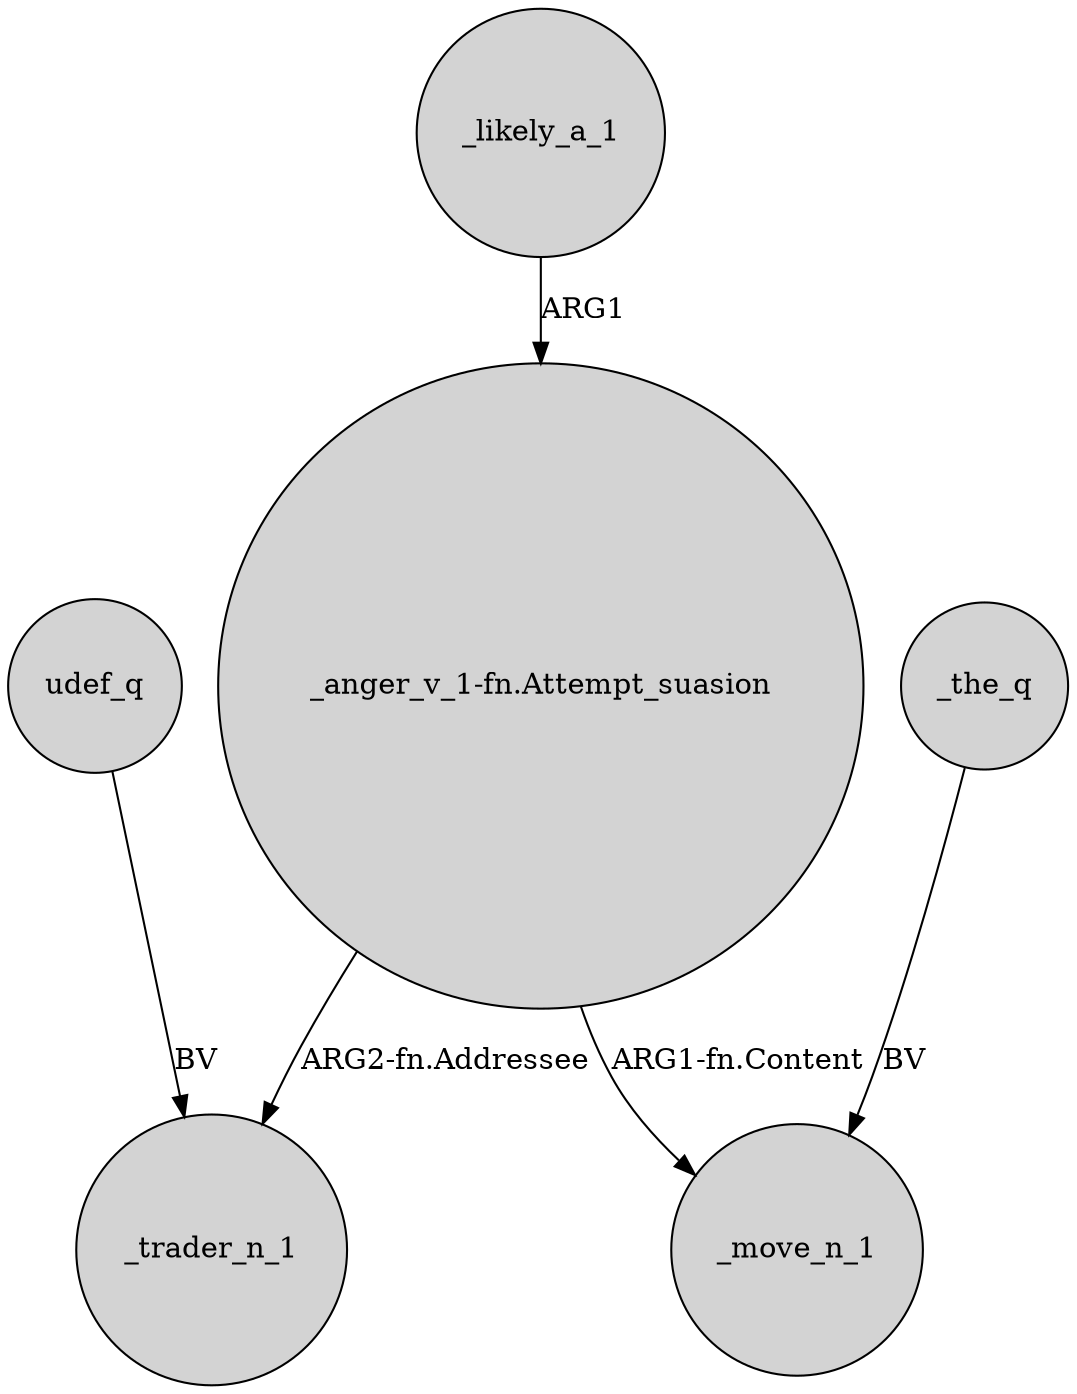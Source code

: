 digraph {
	node [shape=circle style=filled]
	"_anger_v_1-fn.Attempt_suasion" -> _trader_n_1 [label="ARG2-fn.Addressee"]
	"_anger_v_1-fn.Attempt_suasion" -> _move_n_1 [label="ARG1-fn.Content"]
	_the_q -> _move_n_1 [label=BV]
	_likely_a_1 -> "_anger_v_1-fn.Attempt_suasion" [label=ARG1]
	udef_q -> _trader_n_1 [label=BV]
}
